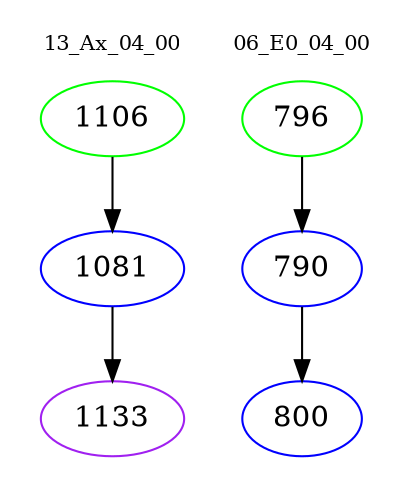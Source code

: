 digraph{
subgraph cluster_0 {
color = white
label = "13_Ax_04_00";
fontsize=10;
T0_1106 [label="1106", color="green"]
T0_1106 -> T0_1081 [color="black"]
T0_1081 [label="1081", color="blue"]
T0_1081 -> T0_1133 [color="black"]
T0_1133 [label="1133", color="purple"]
}
subgraph cluster_1 {
color = white
label = "06_E0_04_00";
fontsize=10;
T1_796 [label="796", color="green"]
T1_796 -> T1_790 [color="black"]
T1_790 [label="790", color="blue"]
T1_790 -> T1_800 [color="black"]
T1_800 [label="800", color="blue"]
}
}
